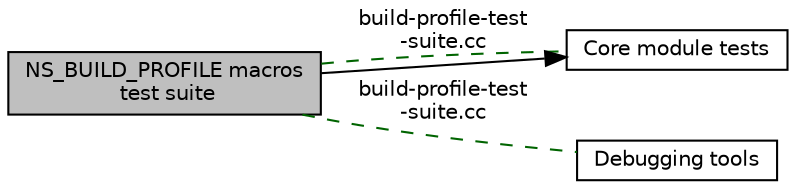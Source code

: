 digraph "NS_BUILD_PROFILE macros test suite"
{
  edge [fontname="Helvetica",fontsize="10",labelfontname="Helvetica",labelfontsize="10"];
  node [fontname="Helvetica",fontsize="10",shape=box];
  rankdir=LR;
  Node1 [label="NS_BUILD_PROFILE macros\l test suite",height=0.2,width=0.4,color="black", fillcolor="grey75", style="filled", fontcolor="black",tooltip=" "];
  Node2 [label="Core module tests",height=0.2,width=0.4,color="black", fillcolor="white", style="filled",URL="$group__core-tests.html",tooltip="TestSuites for the Core module."];
  Node3 [label="Debugging tools",height=0.2,width=0.4,color="black", fillcolor="white", style="filled",URL="$group__debugging.html",tooltip="Assertions, breakpoints, logging, and abnormal program termination."];
  Node2->Node1 [shape=plaintext, dir="back", style="solid"];
  Node1->Node2 [shape=plaintext, label="build-profile-test\l-suite.cc", color="darkgreen", dir="none", style="dashed"];
  Node1->Node3 [shape=plaintext, label="build-profile-test\l-suite.cc", color="darkgreen", dir="none", style="dashed"];
}
